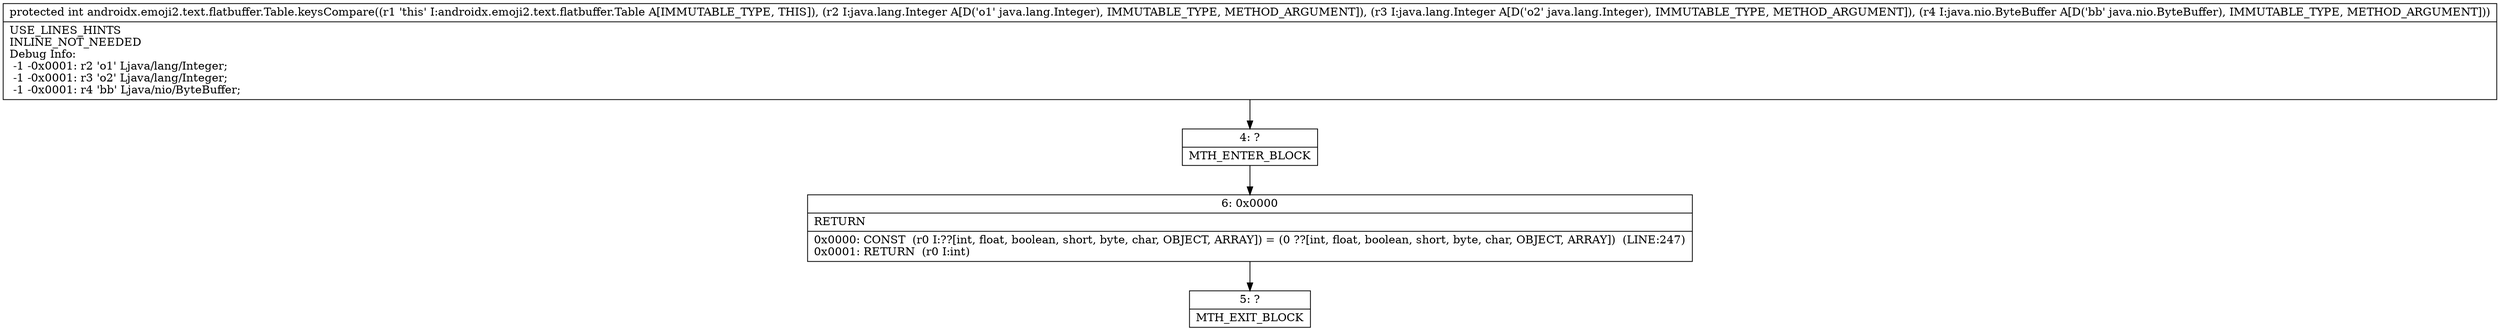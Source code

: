 digraph "CFG forandroidx.emoji2.text.flatbuffer.Table.keysCompare(Ljava\/lang\/Integer;Ljava\/lang\/Integer;Ljava\/nio\/ByteBuffer;)I" {
Node_4 [shape=record,label="{4\:\ ?|MTH_ENTER_BLOCK\l}"];
Node_6 [shape=record,label="{6\:\ 0x0000|RETURN\l|0x0000: CONST  (r0 I:??[int, float, boolean, short, byte, char, OBJECT, ARRAY]) = (0 ??[int, float, boolean, short, byte, char, OBJECT, ARRAY])  (LINE:247)\l0x0001: RETURN  (r0 I:int) \l}"];
Node_5 [shape=record,label="{5\:\ ?|MTH_EXIT_BLOCK\l}"];
MethodNode[shape=record,label="{protected int androidx.emoji2.text.flatbuffer.Table.keysCompare((r1 'this' I:androidx.emoji2.text.flatbuffer.Table A[IMMUTABLE_TYPE, THIS]), (r2 I:java.lang.Integer A[D('o1' java.lang.Integer), IMMUTABLE_TYPE, METHOD_ARGUMENT]), (r3 I:java.lang.Integer A[D('o2' java.lang.Integer), IMMUTABLE_TYPE, METHOD_ARGUMENT]), (r4 I:java.nio.ByteBuffer A[D('bb' java.nio.ByteBuffer), IMMUTABLE_TYPE, METHOD_ARGUMENT]))  | USE_LINES_HINTS\lINLINE_NOT_NEEDED\lDebug Info:\l  \-1 \-0x0001: r2 'o1' Ljava\/lang\/Integer;\l  \-1 \-0x0001: r3 'o2' Ljava\/lang\/Integer;\l  \-1 \-0x0001: r4 'bb' Ljava\/nio\/ByteBuffer;\l}"];
MethodNode -> Node_4;Node_4 -> Node_6;
Node_6 -> Node_5;
}

